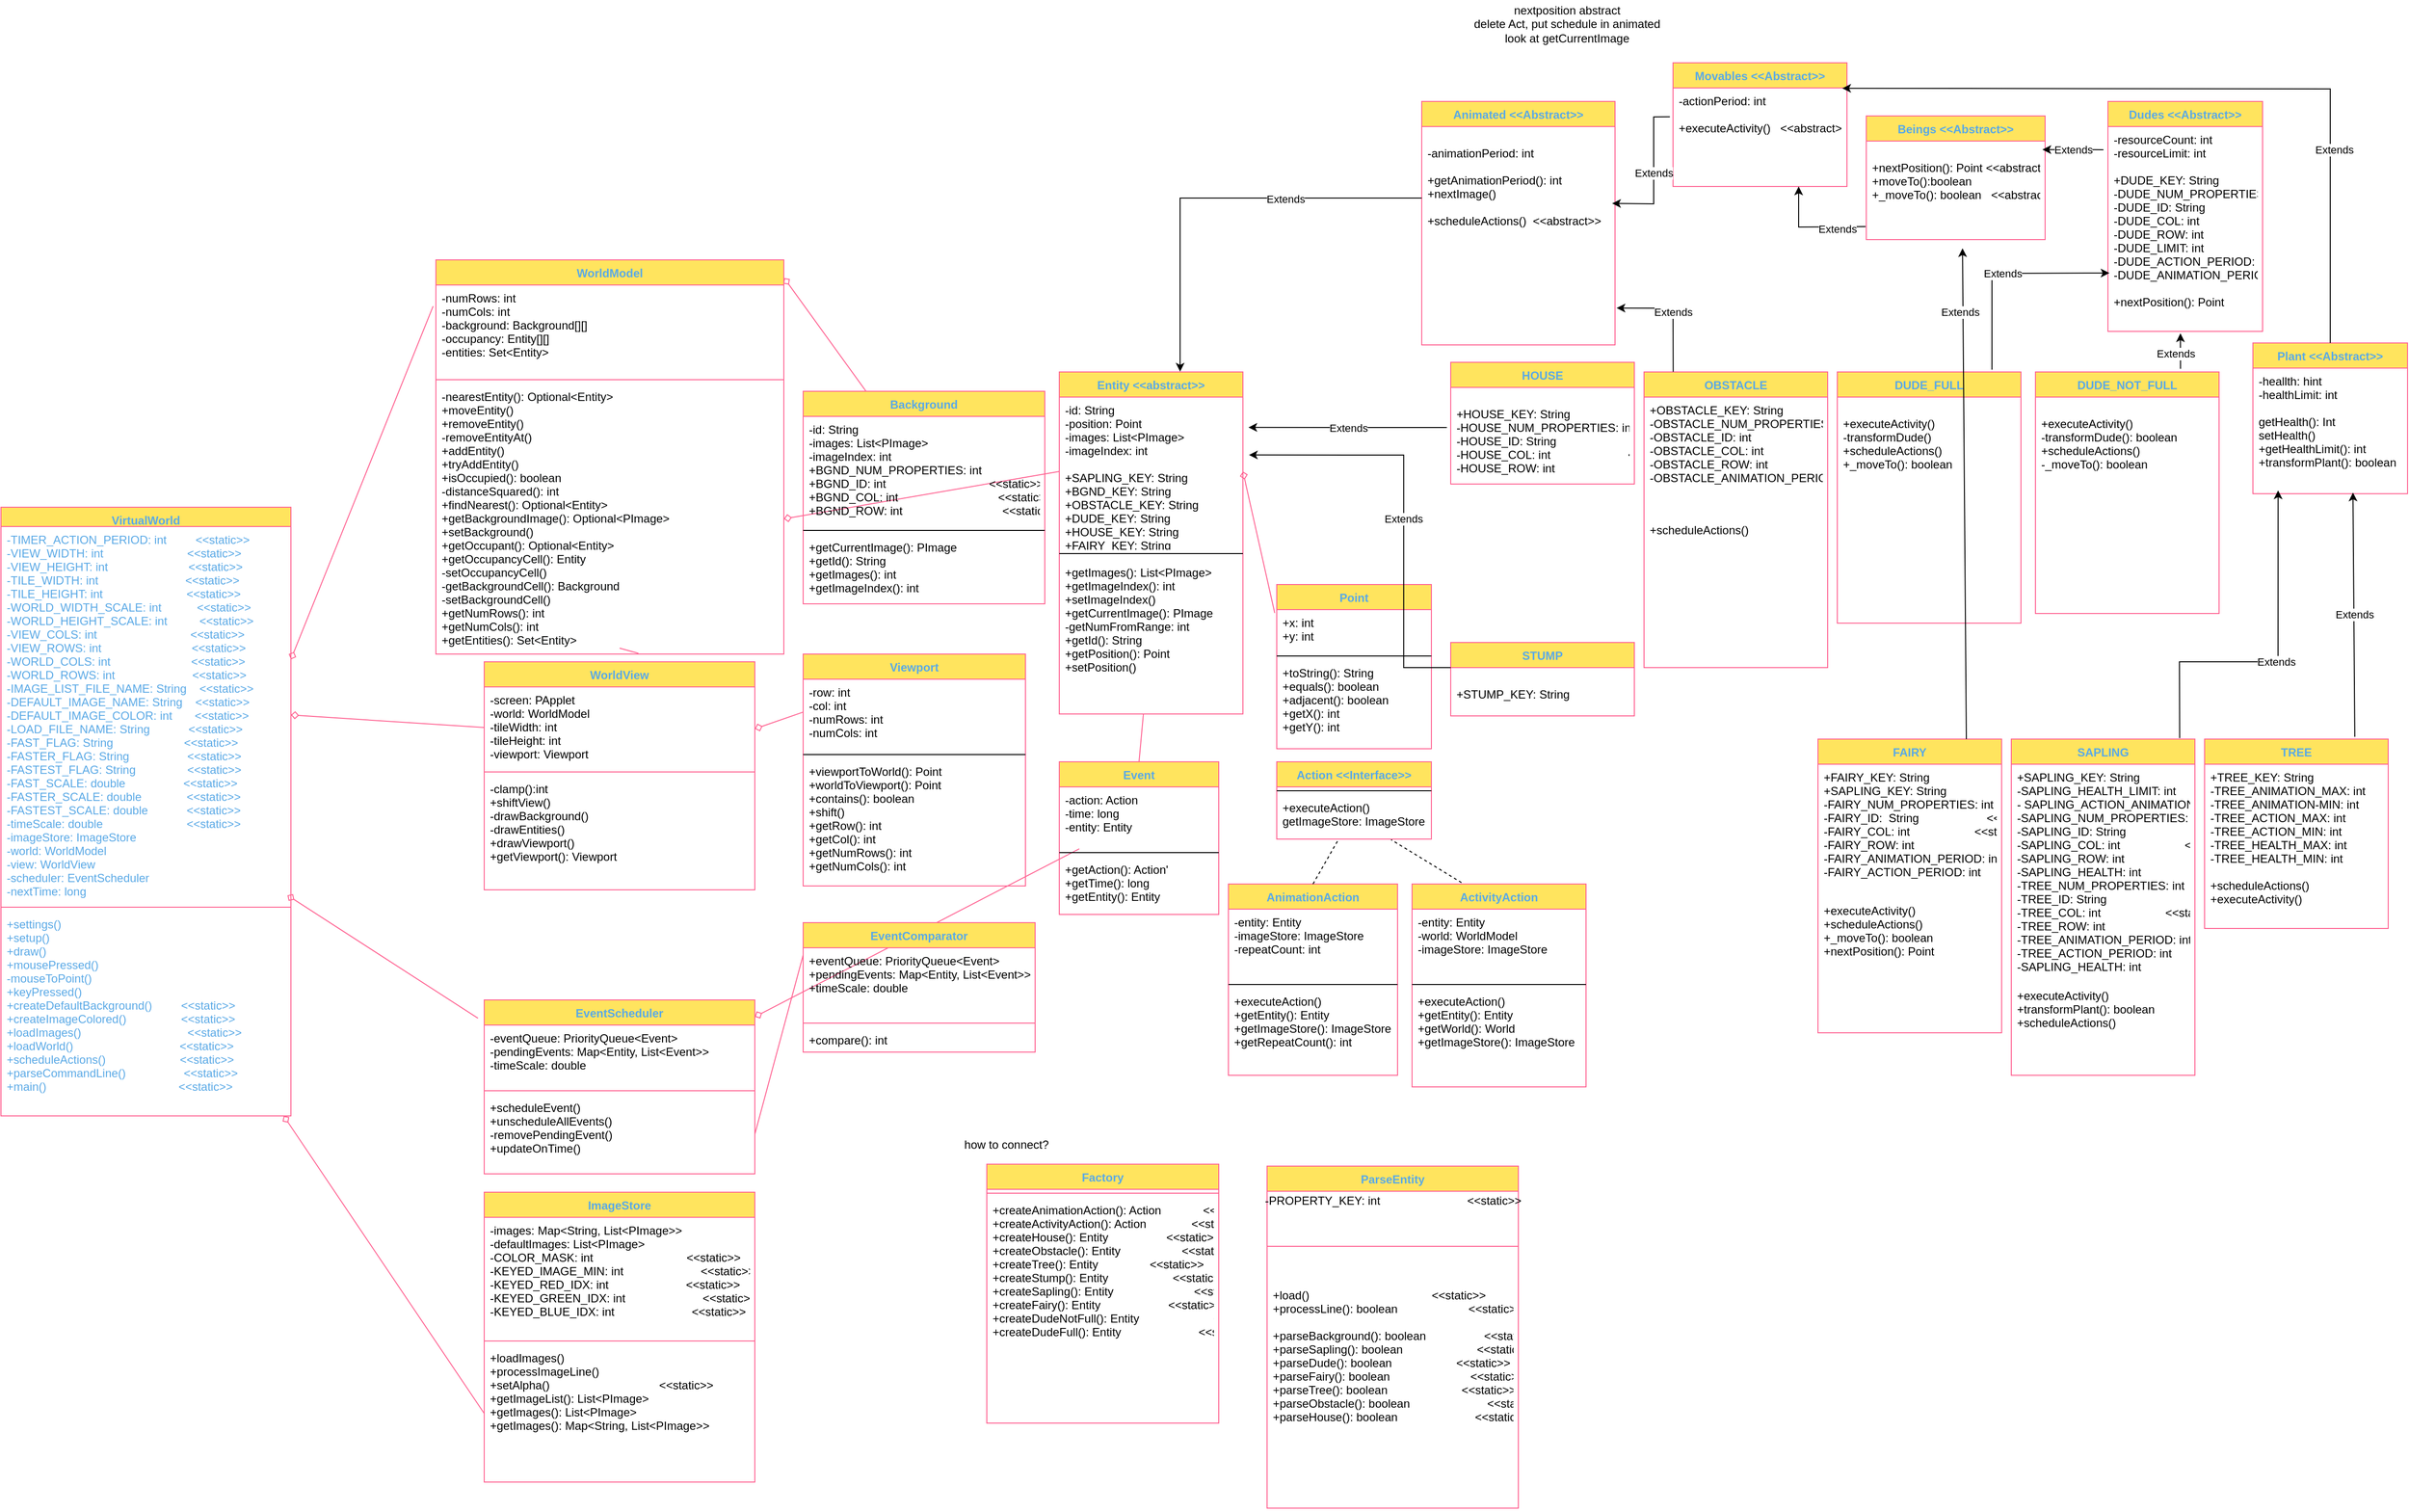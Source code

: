 <mxfile version="17.5.0" type="device"><diagram id="Yo6Zvny2ZRX3JAPKxXua" name="Page 2"><mxGraphModel dx="2380" dy="1998" grid="1" gridSize="10" guides="1" tooltips="1" connect="1" arrows="1" fold="1" page="1" pageScale="1" pageWidth="850" pageHeight="1100" math="0" shadow="0"><root><mxCell id="0"/><mxCell id="1" parent="0"/><mxCell id="8I9pphBKhg92I5GMk5e_-31" value="" style="graphMlID=e0;endArrow=none;strokeColor=#FF6392;strokeWidth=1.0;startArrow=diamond;startFill=0;endFill=1;exitX=1;exitY=0.25;exitDx=0;exitDy=0;fontColor=#5AA9E6;entryX=-0.008;entryY=-0.286;entryDx=0;entryDy=0;entryPerimeter=0;" parent="1" source="8I9pphBKhg92I5GMk5e_-50" target="8I9pphBKhg92I5GMk5e_-57" edge="1"><mxGeometry relative="1" as="geometry"/></mxCell><mxCell id="8I9pphBKhg92I5GMk5e_-32" value="" style="graphMlID=e1;endArrow=none;strokeColor=#FF6392;strokeWidth=1.0;startArrow=diamond;startFill=0;endFill=1;exitX=1;exitY=0.5;exitDx=0;exitDy=0;fontColor=#5AA9E6;entryX=0;entryY=0.5;entryDx=0;entryDy=0;" parent="1" source="8I9pphBKhg92I5GMk5e_-51" target="8I9pphBKhg92I5GMk5e_-61" edge="1"><mxGeometry relative="1" as="geometry"/></mxCell><mxCell id="8I9pphBKhg92I5GMk5e_-33" value="" style="graphMlID=e2;endArrow=none;strokeColor=#FF6392;strokeWidth=1.0;startArrow=diamond;startFill=0;endFill=1;fontColor=#5AA9E6;entryX=0;entryY=0.25;entryDx=0;entryDy=0;" parent="1" source="8I9pphBKhg92I5GMk5e_-60" target="8I9pphBKhg92I5GMk5e_-89" edge="1"><mxGeometry relative="1" as="geometry"><mxPoint x="648" y="240" as="sourcePoint"/></mxGeometry></mxCell><mxCell id="8I9pphBKhg92I5GMk5e_-34" value="" style="graphMlID=e3;endArrow=none;strokeColor=#FF6392;strokeWidth=1.0;startArrow=diamond;startFill=0;endFill=1;exitX=0.988;exitY=-0.077;exitDx=0;exitDy=0;exitPerimeter=0;fontColor=#5AA9E6;entryX=-0.023;entryY=0.105;entryDx=0;entryDy=0;entryPerimeter=0;" parent="1" source="8I9pphBKhg92I5GMk5e_-53" target="8I9pphBKhg92I5GMk5e_-64" edge="1"><mxGeometry relative="1" as="geometry"><mxPoint x="840" y="580" as="targetPoint"/></mxGeometry></mxCell><mxCell id="8I9pphBKhg92I5GMk5e_-35" value="" style="graphMlID=e4;endArrow=none;strokeColor=#FF6392;strokeWidth=1.0;startArrow=diamond;startFill=0;endFill=1;exitX=0.975;exitY=1;exitDx=0;exitDy=0;exitPerimeter=0;fontColor=#5AA9E6;entryX=0;entryY=0.5;entryDx=0;entryDy=0;" parent="1" source="8I9pphBKhg92I5GMk5e_-53" target="8I9pphBKhg92I5GMk5e_-71" edge="1"><mxGeometry relative="1" as="geometry"/></mxCell><mxCell id="8I9pphBKhg92I5GMk5e_-36" value="" style="graphMlID=e5;endArrow=none;strokeColor=#FF6392;strokeWidth=1.0;startArrow=diamond;startFill=0;endFill=1;fontColor=#5AA9E6;exitX=1.001;exitY=-0.077;exitDx=0;exitDy=0;exitPerimeter=0;" parent="1" source="8I9pphBKhg92I5GMk5e_-55" target="8I9pphBKhg92I5GMk5e_-82" edge="1"><mxGeometry relative="1" as="geometry"/></mxCell><mxCell id="8I9pphBKhg92I5GMk5e_-37" value="" style="graphMlID=e6;endArrow=none;strokeColor=#FF6392;strokeWidth=1.0;startArrow=diamond;startFill=0;endFill=1;fontColor=#5AA9E6;" parent="1" source="8I9pphBKhg92I5GMk5e_-64" target="8I9pphBKhg92I5GMk5e_-97" edge="1"><mxGeometry relative="1" as="geometry"/></mxCell><mxCell id="8I9pphBKhg92I5GMk5e_-38" value="" style="graphMlID=e7;endArrow=none;strokeColor=#FF6392;strokeWidth=1.0;startArrow=none;startFill=1;endFill=1;fontColor=#5AA9E6;entryX=0;entryY=0.25;entryDx=0;entryDy=0;exitX=1;exitY=0.5;exitDx=0;exitDy=0;" parent="1" source="8I9pphBKhg92I5GMk5e_-67" target="8I9pphBKhg92I5GMk5e_-72" edge="1"><mxGeometry relative="1" as="geometry"/></mxCell><mxCell id="8I9pphBKhg92I5GMk5e_-39" value="" style="graphMlID=e8;endArrow=none;strokeColor=#FF6392;strokeWidth=1.0;startArrow=diamond;startFill=0;endFill=1;fontColor=#5AA9E6;exitX=1;exitY=0.5;exitDx=0;exitDy=0;entryX=0;entryY=0.5;entryDx=0;entryDy=0;" parent="1" source="8I9pphBKhg92I5GMk5e_-57" target="8I9pphBKhg92I5GMk5e_-86" edge="1"><mxGeometry relative="1" as="geometry"><mxPoint x="710" y="80" as="sourcePoint"/></mxGeometry></mxCell><mxCell id="8I9pphBKhg92I5GMk5e_-40" value="" style="graphMlID=e9;endArrow=none;strokeColor=#FF6392;strokeWidth=1.0;startArrow=diamond;startFill=0;endFill=1;fontColor=#5AA9E6;exitX=1;exitY=0.5;exitDx=0;exitDy=0;entryX=-0.013;entryY=0.08;entryDx=0;entryDy=0;entryPerimeter=0;" parent="1" source="8I9pphBKhg92I5GMk5e_-86" target="8I9pphBKhg92I5GMk5e_-105" edge="1"><mxGeometry relative="1" as="geometry"/></mxCell><mxCell id="8I9pphBKhg92I5GMk5e_-44" value="" style="graphMlID=e13;endArrow=none;strokeColor=#FF6392;strokeWidth=1.0;startArrow=none;startFill=1;endFill=1;fontColor=#5AA9E6;entryX=0.528;entryY=0.978;entryDx=0;entryDy=0;entryPerimeter=0;exitX=0.57;exitY=-0.037;exitDx=0;exitDy=0;exitPerimeter=0;" parent="1" source="8I9pphBKhg92I5GMk5e_-60" target="8I9pphBKhg92I5GMk5e_-57" edge="1"><mxGeometry relative="1" as="geometry"/></mxCell><mxCell id="8I9pphBKhg92I5GMk5e_-45" value="" style="graphMlID=e14;endArrow=none;strokeColor=#FF6392;strokeWidth=1.0;startArrow=none;startFill=1;endFill=1;fontColor=#5AA9E6;exitX=0.5;exitY=0;exitDx=0;exitDy=0;" parent="1" source="8I9pphBKhg92I5GMk5e_-96" target="8I9pphBKhg92I5GMk5e_-88" edge="1"><mxGeometry relative="1" as="geometry"><mxPoint x="1177.699" y="279.661" as="targetPoint"/></mxGeometry></mxCell><mxCell id="8I9pphBKhg92I5GMk5e_-50" value="VirtualWorld" style="swimlane;fontStyle=1;align=center;verticalAlign=top;childLayout=stackLayout;horizontal=1;startSize=20;horizontalStack=0;resizeParent=1;resizeParentMax=0;resizeLast=0;collapsible=1;marginBottom=0;hachureGap=4;pointerEvents=0;fillColor=#FFE45E;strokeColor=#FF6392;fontColor=#5AA9E6;" parent="1" vertex="1"><mxGeometry x="20" y="150" width="300" height="630" as="geometry"/></mxCell><mxCell id="8I9pphBKhg92I5GMk5e_-51" value="-TIMER_ACTION_PERIOD: int         &lt;&lt;static&gt;&gt;&#10;-VIEW_WIDTH: int                          &lt;&lt;static&gt;&gt;&#10;-VIEW_HEIGHT: int                         &lt;&lt;static&gt;&gt;&#10;-TILE_WIDTH: int                           &lt;&lt;static&gt;&gt;&#10;-TILE_HEIGHT: int                          &lt;&lt;static&gt;&gt;&#10;-WORLD_WIDTH_SCALE: int           &lt;&lt;static&gt;&gt;&#10;-WORLD_HEIGHT_SCALE: int          &lt;&lt;static&gt;&gt;&#10;-VIEW_COLS: int                             &lt;&lt;static&gt;&gt;&#10;-VIEW_ROWS: int                            &lt;&lt;static&gt;&gt;&#10;-WORLD_COLS: int                         &lt;&lt;static&gt;&gt;&#10;-WORLD_ROWS: int                        &lt;&lt;static&gt;&gt;&#10;-IMAGE_LIST_FILE_NAME: String    &lt;&lt;static&gt;&gt;&#10;-DEFAULT_IMAGE_NAME: String    &lt;&lt;static&gt;&gt;&#10;-DEFAULT_IMAGE_COLOR: int       &lt;&lt;static&gt;&gt;&#10;-LOAD_FILE_NAME: String            &lt;&lt;static&gt;&gt;&#10;-FAST_FLAG: String                      &lt;&lt;static&gt;&gt;&#10;-FASTER_FLAG: String                  &lt;&lt;static&gt;&gt;&#10;-FASTEST_FLAG: String                &lt;&lt;static&gt;&gt;&#10;-FAST_SCALE: double                  &lt;&lt;static&gt;&gt;&#10;-FASTER_SCALE: double              &lt;&lt;static&gt;&gt;&#10;-FASTEST_SCALE: double            &lt;&lt;static&gt;&gt;&#10;-timeScale: double                          &lt;&lt;static&gt;&gt;&#10;-imageStore: ImageStore&#10;-world: WorldModel&#10;-view: WorldView&#10;-scheduler: EventScheduler&#10;-nextTime: long&#10;" style="text;strokeColor=none;fillColor=none;align=left;verticalAlign=top;spacingLeft=4;spacingRight=4;overflow=hidden;rotatable=0;points=[[0,0.5],[1,0.5]];portConstraint=eastwest;fontColor=#5AA9E6;" parent="8I9pphBKhg92I5GMk5e_-50" vertex="1"><mxGeometry y="20" width="300" height="390" as="geometry"/></mxCell><mxCell id="8I9pphBKhg92I5GMk5e_-52" value="" style="line;strokeWidth=1;fillColor=none;align=left;verticalAlign=middle;spacingTop=-1;spacingLeft=3;spacingRight=3;rotatable=0;labelPosition=right;points=[];portConstraint=eastwest;strokeColor=#FF6392;fontColor=#5AA9E6;" parent="8I9pphBKhg92I5GMk5e_-50" vertex="1"><mxGeometry y="410" width="300" height="8" as="geometry"/></mxCell><mxCell id="8I9pphBKhg92I5GMk5e_-53" value="+settings()&#10;+setup()&#10;+draw()&#10;+mousePressed()&#10;-mouseToPoint()&#10;+keyPressed()&#10;+createDefaultBackground()         &lt;&lt;static&gt;&gt;&#10;+createImageColored()                 &lt;&lt;static&gt;&gt;&#10;+loadImages()                                 &lt;&lt;static&gt;&gt;&#10;+loadWorld()                                 &lt;&lt;static&gt;&gt;&#10;+scheduleActions()                       &lt;&lt;static&gt;&gt;&#10;+parseCommandLine()                  &lt;&lt;static&gt;&gt;&#10;+main()                                         &lt;&lt;static&gt;&gt;" style="text;strokeColor=none;fillColor=none;align=left;verticalAlign=top;spacingLeft=4;spacingRight=4;overflow=hidden;rotatable=0;points=[[0,0.5],[1,0.5]];portConstraint=eastwest;fontColor=#5AA9E6;" parent="8I9pphBKhg92I5GMk5e_-50" vertex="1"><mxGeometry y="418" width="300" height="212" as="geometry"/></mxCell><mxCell id="8I9pphBKhg92I5GMk5e_-54" value="WorldModel" style="swimlane;fontStyle=1;align=center;verticalAlign=top;childLayout=stackLayout;horizontal=1;startSize=26;horizontalStack=0;resizeParent=1;resizeParentMax=0;resizeLast=0;collapsible=1;marginBottom=0;hachureGap=4;pointerEvents=0;sketch=0;fontColor=#5AA9E6;strokeColor=#FF6392;fillColor=#FFE45E;" parent="1" vertex="1"><mxGeometry x="470" y="-105.96" width="360" height="408" as="geometry"/></mxCell><mxCell id="8I9pphBKhg92I5GMk5e_-55" value="-numRows: int&#10;-numCols: int&#10;-background: Background[][]&#10;-occupancy: Entity[][]&#10;-entities: Set&lt;Entity&gt;" style="text;strokeColor=none;fillColor=none;align=left;verticalAlign=top;spacingLeft=4;spacingRight=4;overflow=hidden;rotatable=0;points=[[0,0.5],[1,0.5]];portConstraint=eastwest;fontColor=#000000;" parent="8I9pphBKhg92I5GMk5e_-54" vertex="1"><mxGeometry y="26" width="360" height="94" as="geometry"/></mxCell><mxCell id="8I9pphBKhg92I5GMk5e_-56" value="" style="line;strokeWidth=1;fillColor=none;align=left;verticalAlign=middle;spacingTop=-1;spacingLeft=3;spacingRight=3;rotatable=0;labelPosition=right;points=[];portConstraint=eastwest;strokeColor=#FF6392;fontColor=#5AA9E6;" parent="8I9pphBKhg92I5GMk5e_-54" vertex="1"><mxGeometry y="120" width="360" height="8" as="geometry"/></mxCell><mxCell id="8I9pphBKhg92I5GMk5e_-57" value="-nearestEntity(): Optional&lt;Entity&gt;  &#10;+moveEntity()                   &#10;+removeEntity()                            &#10;-removeEntityAt() &#10;+addEntity()&#10;+tryAddEntity()                &#10;+isOccupied(): boolean      &#10;-distanceSquared(): int      &#10;+findNearest(): Optional&lt;Entity&gt;   &#10;+getBackgroundImage(): Optional&lt;PImage&gt; &#10;+setBackground()      &#10;+getOccupant(): Optional&lt;Entity&gt; &#10;+getOccupancyCell(): Entity  &#10;-setOccupancyCell()    &#10;-getBackgroundCell(): Background    &#10;-setBackgroundCell()&#10;+getNumRows(): int&#10;+getNumCols(): int&#10;+getEntities(): Set&lt;Entity&gt;                                    " style="text;strokeColor=none;fillColor=none;align=left;verticalAlign=top;spacingLeft=4;spacingRight=4;overflow=hidden;rotatable=0;points=[[0,0.5],[1,0.5]];portConstraint=eastwest;fontColor=#020405;" parent="8I9pphBKhg92I5GMk5e_-54" vertex="1"><mxGeometry y="128" width="360" height="280" as="geometry"/></mxCell><mxCell id="8I9pphBKhg92I5GMk5e_-60" value="WorldView" style="swimlane;fontStyle=1;align=center;verticalAlign=top;childLayout=stackLayout;horizontal=1;startSize=26;horizontalStack=0;resizeParent=1;resizeParentMax=0;resizeLast=0;collapsible=1;marginBottom=0;hachureGap=4;pointerEvents=0;sketch=0;fontColor=#5AA9E6;strokeColor=#FF6392;fillColor=#FFE45E;" parent="1" vertex="1"><mxGeometry x="520" y="310" width="280" height="236" as="geometry"/></mxCell><mxCell id="8I9pphBKhg92I5GMk5e_-61" value="-screen: PApplet&#10;-world: WorldModel&#10;-tileWidth: int&#10;-tileHeight: int&#10;-viewport: Viewport" style="text;strokeColor=none;fillColor=none;align=left;verticalAlign=top;spacingLeft=4;spacingRight=4;overflow=hidden;rotatable=0;points=[[0,0.5],[1,0.5]];portConstraint=eastwest;fontColor=#000000;" parent="8I9pphBKhg92I5GMk5e_-60" vertex="1"><mxGeometry y="26" width="280" height="84" as="geometry"/></mxCell><mxCell id="8I9pphBKhg92I5GMk5e_-62" value="" style="line;strokeWidth=1;fillColor=none;align=left;verticalAlign=middle;spacingTop=-1;spacingLeft=3;spacingRight=3;rotatable=0;labelPosition=right;points=[];portConstraint=eastwest;strokeColor=#FF6392;fontColor=#5AA9E6;" parent="8I9pphBKhg92I5GMk5e_-60" vertex="1"><mxGeometry y="110" width="280" height="8" as="geometry"/></mxCell><mxCell id="8I9pphBKhg92I5GMk5e_-63" value="-clamp():int&#10;+shiftView()&#10;-drawBackground()    &#10;-drawEntities()              &#10;+drawViewport()&#10;+getViewport(): Viewport                                          " style="text;strokeColor=none;fillColor=none;align=left;verticalAlign=top;spacingLeft=4;spacingRight=4;overflow=hidden;rotatable=0;points=[[0,0.5],[1,0.5]];portConstraint=eastwest;fontColor=#000000;" parent="8I9pphBKhg92I5GMk5e_-60" vertex="1"><mxGeometry y="118" width="280" height="118" as="geometry"/></mxCell><mxCell id="8I9pphBKhg92I5GMk5e_-64" value="EventScheduler" style="swimlane;fontStyle=1;align=center;verticalAlign=top;childLayout=stackLayout;horizontal=1;startSize=26;horizontalStack=0;resizeParent=1;resizeParentMax=0;resizeLast=0;collapsible=1;marginBottom=0;hachureGap=4;pointerEvents=0;sketch=0;fontColor=#5AA9E6;strokeColor=#FF6392;fillColor=#FFE45E;" parent="1" vertex="1"><mxGeometry x="520" y="660" width="280" height="180" as="geometry"/></mxCell><mxCell id="8I9pphBKhg92I5GMk5e_-65" value="-eventQueue: PriorityQueue&lt;Event&gt;&#10;-pendingEvents: Map&lt;Entity, List&lt;Event&gt;&gt;&#10;-timeScale: double" style="text;strokeColor=none;fillColor=none;align=left;verticalAlign=top;spacingLeft=4;spacingRight=4;overflow=hidden;rotatable=0;points=[[0,0.5],[1,0.5]];portConstraint=eastwest;fontColor=#000000;" parent="8I9pphBKhg92I5GMk5e_-64" vertex="1"><mxGeometry y="26" width="280" height="64" as="geometry"/></mxCell><mxCell id="8I9pphBKhg92I5GMk5e_-66" value="" style="line;strokeWidth=1;fillColor=none;align=left;verticalAlign=middle;spacingTop=-1;spacingLeft=3;spacingRight=3;rotatable=0;labelPosition=right;points=[];portConstraint=eastwest;strokeColor=#FF6392;fontColor=#5AA9E6;" parent="8I9pphBKhg92I5GMk5e_-64" vertex="1"><mxGeometry y="90" width="280" height="8" as="geometry"/></mxCell><mxCell id="8I9pphBKhg92I5GMk5e_-67" value="+scheduleEvent()        &#10;+unscheduleAllEvents()   &#10;-removePendingEvent()  &#10;+updateOnTime()      " style="text;strokeColor=none;fillColor=none;align=left;verticalAlign=top;spacingLeft=4;spacingRight=4;overflow=hidden;rotatable=0;points=[[0,0.5],[1,0.5]];portConstraint=eastwest;fontColor=#000000;" parent="8I9pphBKhg92I5GMk5e_-64" vertex="1"><mxGeometry y="98" width="280" height="82" as="geometry"/></mxCell><mxCell id="8I9pphBKhg92I5GMk5e_-68" value="ImageStore" style="swimlane;fontStyle=1;align=center;verticalAlign=top;childLayout=stackLayout;horizontal=1;startSize=26;horizontalStack=0;resizeParent=1;resizeParentMax=0;resizeLast=0;collapsible=1;marginBottom=0;hachureGap=4;pointerEvents=0;sketch=0;fontColor=#5AA9E6;strokeColor=#FF6392;fillColor=#FFE45E;" parent="1" vertex="1"><mxGeometry x="520" y="859" width="280" height="300" as="geometry"/></mxCell><mxCell id="8I9pphBKhg92I5GMk5e_-69" value="-images: Map&lt;String, List&lt;PImage&gt;&gt;&#10;-defaultImages: List&lt;PImage&gt;&#10;-COLOR_MASK: int                             &lt;&lt;static&gt;&gt;&#10;-KEYED_IMAGE_MIN: int                        &lt;&lt;static&gt;&gt;&#10;-KEYED_RED_IDX: int                        &lt;&lt;static&gt;&gt;&#10;-KEYED_GREEN_IDX: int                        &lt;&lt;static&gt;&gt;&#10;-KEYED_BLUE_IDX: int                        &lt;&lt;static&gt;&gt;" style="text;strokeColor=none;fillColor=none;align=left;verticalAlign=top;spacingLeft=4;spacingRight=4;overflow=hidden;rotatable=0;points=[[0,0.5],[1,0.5]];portConstraint=eastwest;fontColor=#000000;" parent="8I9pphBKhg92I5GMk5e_-68" vertex="1"><mxGeometry y="26" width="280" height="124" as="geometry"/></mxCell><mxCell id="8I9pphBKhg92I5GMk5e_-70" value="" style="line;strokeWidth=1;fillColor=none;align=left;verticalAlign=middle;spacingTop=-1;spacingLeft=3;spacingRight=3;rotatable=0;labelPosition=right;points=[];portConstraint=eastwest;strokeColor=#FF6392;fontColor=#5AA9E6;" parent="8I9pphBKhg92I5GMk5e_-68" vertex="1"><mxGeometry y="150" width="280" height="8" as="geometry"/></mxCell><mxCell id="8I9pphBKhg92I5GMk5e_-71" value="+loadImages()           &#10;+processImageLine()         &#10;+setAlpha()                                  &lt;&lt;static&gt;&gt;&#10;+getImageList(): List&lt;PImage&gt;    &#10;+getImages(): List&lt;PImage&gt; &#10;+getImages(): Map&lt;String, List&lt;PImage&gt;&gt;" style="text;strokeColor=none;fillColor=none;align=left;verticalAlign=top;spacingLeft=4;spacingRight=4;overflow=hidden;rotatable=0;points=[[0,0.5],[1,0.5]];portConstraint=eastwest;fontColor=#000000;" parent="8I9pphBKhg92I5GMk5e_-68" vertex="1"><mxGeometry y="158" width="280" height="142" as="geometry"/></mxCell><mxCell id="8I9pphBKhg92I5GMk5e_-72" value="EventComparator" style="swimlane;fontStyle=1;align=center;verticalAlign=top;childLayout=stackLayout;horizontal=1;startSize=26;horizontalStack=0;resizeParent=1;resizeParentMax=0;resizeLast=0;collapsible=1;marginBottom=0;hachureGap=4;pointerEvents=0;sketch=0;fontColor=#5AA9E6;strokeColor=#FF6392;fillColor=#FFE45E;" parent="1" vertex="1"><mxGeometry x="850" y="580" width="240" height="134" as="geometry"/></mxCell><mxCell id="8I9pphBKhg92I5GMk5e_-73" value="+eventQueue: PriorityQueue&lt;Event&gt;&#10;+pendingEvents: Map&lt;Entity, List&lt;Event&gt;&gt;&#10;+timeScale: double" style="text;strokeColor=none;fillColor=none;align=left;verticalAlign=top;spacingLeft=4;spacingRight=4;overflow=hidden;rotatable=0;points=[[0,0.5],[1,0.5]];portConstraint=eastwest;fontColor=#000000;" parent="8I9pphBKhg92I5GMk5e_-72" vertex="1"><mxGeometry y="26" width="240" height="74" as="geometry"/></mxCell><mxCell id="8I9pphBKhg92I5GMk5e_-74" value="" style="line;strokeWidth=1;fillColor=none;align=left;verticalAlign=middle;spacingTop=-1;spacingLeft=3;spacingRight=3;rotatable=0;labelPosition=right;points=[];portConstraint=eastwest;strokeColor=#FF6392;fontColor=#5AA9E6;" parent="8I9pphBKhg92I5GMk5e_-72" vertex="1"><mxGeometry y="100" width="240" height="8" as="geometry"/></mxCell><mxCell id="8I9pphBKhg92I5GMk5e_-75" value="+compare(): int" style="text;strokeColor=none;fillColor=none;align=left;verticalAlign=top;spacingLeft=4;spacingRight=4;overflow=hidden;rotatable=0;points=[[0,0.5],[1,0.5]];portConstraint=eastwest;fontColor=#000000;" parent="8I9pphBKhg92I5GMk5e_-72" vertex="1"><mxGeometry y="108" width="240" height="26" as="geometry"/></mxCell><mxCell id="8I9pphBKhg92I5GMk5e_-81" value="Background" style="swimlane;fontStyle=1;align=center;verticalAlign=top;childLayout=stackLayout;horizontal=1;startSize=26;horizontalStack=0;resizeParent=1;resizeParentMax=0;resizeLast=0;collapsible=1;marginBottom=0;hachureGap=4;pointerEvents=0;sketch=0;fontColor=#5AA9E6;strokeColor=#FF6392;fillColor=#FFE45E;" parent="1" vertex="1"><mxGeometry x="850" y="30" width="250" height="220" as="geometry"/></mxCell><mxCell id="8I9pphBKhg92I5GMk5e_-82" value="-id: String&#10;-images: List&lt;PImage&gt;&#10;-imageIndex: int&#10;+BGND_NUM_PROPERTIES: int                    &lt;&lt;static&gt;&gt;&#10;+BGND_ID: int                                &lt;&lt;static&gt;&gt;&#10;+BGND_COL: int                               &lt;&lt;static&gt;&gt;&#10;+BGND_ROW: int                               &lt;&lt;static&gt;&gt;&#10;" style="text;strokeColor=none;fillColor=none;align=left;verticalAlign=top;spacingLeft=4;spacingRight=4;overflow=hidden;rotatable=0;points=[[0,0.5],[1,0.5]];portConstraint=eastwest;" parent="8I9pphBKhg92I5GMk5e_-81" vertex="1"><mxGeometry y="26" width="250" height="114" as="geometry"/></mxCell><mxCell id="8I9pphBKhg92I5GMk5e_-83" value="" style="line;strokeWidth=1;fillColor=none;align=left;verticalAlign=middle;spacingTop=-1;spacingLeft=3;spacingRight=3;rotatable=0;labelPosition=right;points=[];portConstraint=eastwest;" parent="8I9pphBKhg92I5GMk5e_-81" vertex="1"><mxGeometry y="140" width="250" height="8" as="geometry"/></mxCell><mxCell id="8I9pphBKhg92I5GMk5e_-84" value="+getCurrentImage(): PImage&#10;+getId(): String&#10;+getImages(): int&#10;+getImageIndex(): int" style="text;strokeColor=none;fillColor=none;align=left;verticalAlign=top;spacingLeft=4;spacingRight=4;overflow=hidden;rotatable=0;points=[[0,0.5],[1,0.5]];portConstraint=eastwest;" parent="8I9pphBKhg92I5GMk5e_-81" vertex="1"><mxGeometry y="148" width="250" height="72" as="geometry"/></mxCell><mxCell id="8I9pphBKhg92I5GMk5e_-85" value="Entity &lt;&lt;abstract&gt;&gt;" style="swimlane;fontStyle=1;align=center;verticalAlign=top;childLayout=stackLayout;horizontal=1;startSize=26;horizontalStack=0;resizeParent=1;resizeParentMax=0;resizeLast=0;collapsible=1;marginBottom=0;hachureGap=4;pointerEvents=0;sketch=0;fontColor=#5AA9E6;strokeColor=#FF6392;fillColor=#FFE45E;" parent="1" vertex="1"><mxGeometry x="1115" y="10" width="190" height="354" as="geometry"/></mxCell><mxCell id="8I9pphBKhg92I5GMk5e_-86" value="-id: String&#10;-position: Point&#10;-images: List&lt;PImage&gt;&#10;-imageIndex: int&#10;&#10;+SAPLING_KEY: String                            &lt;&lt;static&gt;&gt;&#10;+BGND_KEY: String                            &lt;&lt;static&gt;&gt;&#10;+OBSTACLE_KEY: String                        &lt;&lt;static&gt;&gt;&#10;+DUDE_KEY: String                               &lt;&lt;static&gt;&gt;&#10;+HOUSE_KEY: String                           &lt;&lt;static&gt;&gt;&#10;+FAIRY_KEY: String                            &lt;&lt;static&gt;&gt;&#10;+TREE_KEY: String                            &lt;&lt;static&gt;&gt;&#10;+STUMP_KEY: String                         &lt;&lt;static&gt;&gt;&#10;-TREE_ANIMATION_MAX: int             &lt;&lt;static&gt;&gt;&#10;-TREE_ANIMATION-MIN: int               &lt;&lt;static&gt;&gt;&#10;-TREE_ACTION_MAX: int                   &lt;&lt;static&gt;&gt;&#10;-TREE_ACTION_MIN: int                   &lt;&lt;static&gt;&#10;-TREE_HEALTH_MAX: int                  &lt;&lt;static&gt;&#10;-TREE_HEALTH_MIN: int                     &lt;&lt;static&gt;&gt;&#10;&#10;&#10;&#10;&#10;&#10;" style="text;strokeColor=none;fillColor=none;align=left;verticalAlign=top;spacingLeft=4;spacingRight=4;overflow=hidden;rotatable=0;points=[[0,0.5],[1,0.5]];portConstraint=eastwest;" parent="8I9pphBKhg92I5GMk5e_-85" vertex="1"><mxGeometry y="26" width="190" height="154" as="geometry"/></mxCell><mxCell id="8I9pphBKhg92I5GMk5e_-88" value="&#10;+getImages(): List&lt;PImage&gt;&#10;+getImageIndex(): int&#10;+setImageIndex()&#10;+getCurrentImage(): PImage&#10;-getNumFromRange: int&#10;+getId(): String&#10;+getPosition(): Point&#10;+setPosition()&#10;" style="text;strokeColor=none;fillColor=none;align=left;verticalAlign=top;spacingLeft=4;spacingRight=4;overflow=hidden;rotatable=0;points=[[0,0.5],[1,0.5]];portConstraint=eastwest;" parent="8I9pphBKhg92I5GMk5e_-85" vertex="1"><mxGeometry y="180" width="190" height="174" as="geometry"/></mxCell><mxCell id="8I9pphBKhg92I5GMk5e_-89" value="Viewport" style="swimlane;fontStyle=1;align=center;verticalAlign=top;childLayout=stackLayout;horizontal=1;startSize=26;horizontalStack=0;resizeParent=1;resizeParentMax=0;resizeLast=0;collapsible=1;marginBottom=0;hachureGap=4;pointerEvents=0;sketch=0;fontColor=#5AA9E6;strokeColor=#FF6392;fillColor=#FFE45E;" parent="1" vertex="1"><mxGeometry x="850" y="302.04" width="230" height="240" as="geometry"/></mxCell><mxCell id="8I9pphBKhg92I5GMk5e_-90" value="-row: int&#10;-col: int&#10;-numRows: int&#10;-numCols: int" style="text;strokeColor=none;fillColor=none;align=left;verticalAlign=top;spacingLeft=4;spacingRight=4;overflow=hidden;rotatable=0;points=[[0,0.5],[1,0.5]];portConstraint=eastwest;" parent="8I9pphBKhg92I5GMk5e_-89" vertex="1"><mxGeometry y="26" width="230" height="74" as="geometry"/></mxCell><mxCell id="8I9pphBKhg92I5GMk5e_-91" value="" style="line;strokeWidth=1;fillColor=none;align=left;verticalAlign=middle;spacingTop=-1;spacingLeft=3;spacingRight=3;rotatable=0;labelPosition=right;points=[];portConstraint=eastwest;" parent="8I9pphBKhg92I5GMk5e_-89" vertex="1"><mxGeometry y="100" width="230" height="8" as="geometry"/></mxCell><mxCell id="8I9pphBKhg92I5GMk5e_-92" value="+viewportToWorld(): Point&#10;+worldToViewport(): Point &#10;+contains(): boolean   &#10;+shift()                   &#10;+getRow(): int&#10;+getCol(): int&#10;+getNumRows(): int&#10;+getNumCols(): int                 " style="text;strokeColor=none;fillColor=none;align=left;verticalAlign=top;spacingLeft=4;spacingRight=4;overflow=hidden;rotatable=0;points=[[0,0.5],[1,0.5]];portConstraint=eastwest;" parent="8I9pphBKhg92I5GMk5e_-89" vertex="1"><mxGeometry y="108" width="230" height="132" as="geometry"/></mxCell><mxCell id="8I9pphBKhg92I5GMk5e_-96" value="Event" style="swimlane;fontStyle=1;align=center;verticalAlign=top;childLayout=stackLayout;horizontal=1;startSize=26;horizontalStack=0;resizeParent=1;resizeParentMax=0;resizeLast=0;collapsible=1;marginBottom=0;hachureGap=4;pointerEvents=0;sketch=0;fontColor=#5AA9E6;strokeColor=#FF6392;fillColor=#FFE45E;" parent="1" vertex="1"><mxGeometry x="1115" y="413.54" width="165" height="158" as="geometry"/></mxCell><mxCell id="8I9pphBKhg92I5GMk5e_-97" value="-action: Action&#10;-time: long&#10;-entity: Entity" style="text;strokeColor=none;fillColor=none;align=left;verticalAlign=top;spacingLeft=4;spacingRight=4;overflow=hidden;rotatable=0;points=[[0,0.5],[1,0.5]];portConstraint=eastwest;" parent="8I9pphBKhg92I5GMk5e_-96" vertex="1"><mxGeometry y="26" width="165" height="64" as="geometry"/></mxCell><mxCell id="8I9pphBKhg92I5GMk5e_-98" value="" style="line;strokeWidth=1;fillColor=none;align=left;verticalAlign=middle;spacingTop=-1;spacingLeft=3;spacingRight=3;rotatable=0;labelPosition=right;points=[];portConstraint=eastwest;" parent="8I9pphBKhg92I5GMk5e_-96" vertex="1"><mxGeometry y="90" width="165" height="8" as="geometry"/></mxCell><mxCell id="8I9pphBKhg92I5GMk5e_-99" value="+getAction(): Action'&#10;+getTime(): long&#10;+getEntity(): Entity" style="text;strokeColor=none;fillColor=none;align=left;verticalAlign=top;spacingLeft=4;spacingRight=4;overflow=hidden;rotatable=0;points=[[0,0.5],[1,0.5]];portConstraint=eastwest;" parent="8I9pphBKhg92I5GMk5e_-96" vertex="1"><mxGeometry y="98" width="165" height="60" as="geometry"/></mxCell><mxCell id="8I9pphBKhg92I5GMk5e_-104" value="Point" style="swimlane;fontStyle=1;align=center;verticalAlign=top;childLayout=stackLayout;horizontal=1;startSize=26;horizontalStack=0;resizeParent=1;resizeParentMax=0;resizeLast=0;collapsible=1;marginBottom=0;hachureGap=4;pointerEvents=0;sketch=0;fontColor=#5AA9E6;strokeColor=#FF6392;fillColor=#FFE45E;" parent="1" vertex="1"><mxGeometry x="1340" y="230" width="160" height="170" as="geometry"/></mxCell><mxCell id="8I9pphBKhg92I5GMk5e_-105" value="+x: int&#10;+y: int" style="text;strokeColor=none;fillColor=none;align=left;verticalAlign=top;spacingLeft=4;spacingRight=4;overflow=hidden;rotatable=0;points=[[0,0.5],[1,0.5]];portConstraint=eastwest;" parent="8I9pphBKhg92I5GMk5e_-104" vertex="1"><mxGeometry y="26" width="160" height="44" as="geometry"/></mxCell><mxCell id="8I9pphBKhg92I5GMk5e_-106" value="" style="line;strokeWidth=1;fillColor=none;align=left;verticalAlign=middle;spacingTop=-1;spacingLeft=3;spacingRight=3;rotatable=0;labelPosition=right;points=[];portConstraint=eastwest;" parent="8I9pphBKhg92I5GMk5e_-104" vertex="1"><mxGeometry y="70" width="160" height="8" as="geometry"/></mxCell><mxCell id="8I9pphBKhg92I5GMk5e_-107" value="+toString(): String&#10;+equals(): boolean&#10;+adjacent(): boolean&#10;+getX(): int&#10;+getY(): int " style="text;strokeColor=none;fillColor=none;align=left;verticalAlign=top;spacingLeft=4;spacingRight=4;overflow=hidden;rotatable=0;points=[[0,0.5],[1,0.5]];portConstraint=eastwest;" parent="8I9pphBKhg92I5GMk5e_-104" vertex="1"><mxGeometry y="78" width="160" height="92" as="geometry"/></mxCell><mxCell id="8I9pphBKhg92I5GMk5e_-108" value="Action &lt;&lt;Interface&gt;&gt;" style="swimlane;fontStyle=1;align=center;verticalAlign=top;childLayout=stackLayout;horizontal=1;startSize=26;horizontalStack=0;resizeParent=1;resizeParentMax=0;resizeLast=0;collapsible=1;marginBottom=0;hachureGap=4;pointerEvents=0;sketch=0;fontColor=#5AA9E6;strokeColor=#FF6392;fillColor=#FFE45E;" parent="1" vertex="1"><mxGeometry x="1340" y="413.54" width="160" height="80" as="geometry"/></mxCell><mxCell id="8I9pphBKhg92I5GMk5e_-110" value="" style="line;strokeWidth=1;fillColor=none;align=left;verticalAlign=middle;spacingTop=-1;spacingLeft=3;spacingRight=3;rotatable=0;labelPosition=right;points=[];portConstraint=eastwest;" parent="8I9pphBKhg92I5GMk5e_-108" vertex="1"><mxGeometry y="26" width="160" height="8" as="geometry"/></mxCell><mxCell id="8I9pphBKhg92I5GMk5e_-111" value="+executeAction()  &#10;getImageStore: ImageStore   &#10;        " style="text;strokeColor=none;fillColor=none;align=left;verticalAlign=top;spacingLeft=4;spacingRight=4;overflow=hidden;rotatable=0;points=[[0,0.5],[1,0.5]];portConstraint=eastwest;" parent="8I9pphBKhg92I5GMk5e_-108" vertex="1"><mxGeometry y="34" width="160" height="46" as="geometry"/></mxCell><mxCell id="8I9pphBKhg92I5GMk5e_-87" value="" style="line;strokeWidth=1;fillColor=none;align=left;verticalAlign=middle;spacingTop=-1;spacingLeft=3;spacingRight=3;rotatable=0;labelPosition=right;points=[];portConstraint=eastwest;" parent="1" vertex="1"><mxGeometry x="1115" y="194" width="190" height="8" as="geometry"/></mxCell><mxCell id="MVbg9dC-p_n0nnabkib4-1" value="FAIRY" style="swimlane;fontStyle=1;align=center;verticalAlign=top;childLayout=stackLayout;horizontal=1;startSize=26;horizontalStack=0;resizeParent=1;resizeParentMax=0;resizeLast=0;collapsible=1;marginBottom=0;hachureGap=4;pointerEvents=0;sketch=0;fontColor=#5AA9E6;strokeColor=#FF6392;fillColor=#FFE45E;" parent="1" vertex="1"><mxGeometry x="1900" y="390" width="190" height="304" as="geometry"/></mxCell><mxCell id="MVbg9dC-p_n0nnabkib4-2" value="+FAIRY_KEY: String                            &lt;&lt;static&gt;&gt;&#10;+SAPLING_KEY: String                            &lt;&lt;static&gt;&gt;&#10;-FAIRY_NUM_PROPERTIES: int         &lt;&lt;static&gt;&gt;&#10;-FAIRY_ID:  String                     &lt;&lt;static&gt;&gt;&#10;-FAIRY_COL: int                    &lt;&lt;static&gt;&gt;&#10;-FAIRY_ROW: int                                &lt;&lt;static&gt;&gt;&#10;-FAIRY_ANIMATION_PERIOD: int      &lt;&lt;static&gt;&gt;&#10;-FAIRY_ACTION_PERIOD: int      &lt;&lt;static&gt;&gt;&#10;" style="text;strokeColor=none;fillColor=none;align=left;verticalAlign=top;spacingLeft=4;spacingRight=4;overflow=hidden;rotatable=0;points=[[0,0.5],[1,0.5]];portConstraint=eastwest;" parent="MVbg9dC-p_n0nnabkib4-1" vertex="1"><mxGeometry y="26" width="190" height="124" as="geometry"/></mxCell><mxCell id="MVbg9dC-p_n0nnabkib4-3" value="      &#10;+executeActivity()&#10;+scheduleActions() &#10;+_moveTo(): boolean&#10;+nextPosition(): Point&#10;" style="text;strokeColor=none;fillColor=none;align=left;verticalAlign=top;spacingLeft=4;spacingRight=4;overflow=hidden;rotatable=0;points=[[0,0.5],[1,0.5]];portConstraint=eastwest;" parent="MVbg9dC-p_n0nnabkib4-1" vertex="1"><mxGeometry y="150" width="190" height="154" as="geometry"/></mxCell><mxCell id="MVbg9dC-p_n0nnabkib4-4" value="STUMP" style="swimlane;fontStyle=1;align=center;verticalAlign=top;childLayout=stackLayout;horizontal=1;startSize=26;horizontalStack=0;resizeParent=1;resizeParentMax=0;resizeLast=0;collapsible=1;marginBottom=0;hachureGap=4;pointerEvents=0;sketch=0;fontColor=#5AA9E6;strokeColor=#FF6392;fillColor=#FFE45E;" parent="1" vertex="1"><mxGeometry x="1520" y="290" width="190" height="76" as="geometry"/></mxCell><mxCell id="MVbg9dC-p_n0nnabkib4-5" value="&#10;+STUMP_KEY: String                         &lt;&lt;static&gt;&gt;&#10;&#10;&#10;&#10;&#10;&#10;" style="text;strokeColor=none;fillColor=none;align=left;verticalAlign=top;spacingLeft=4;spacingRight=4;overflow=hidden;rotatable=0;points=[[0,0.5],[1,0.5]];portConstraint=eastwest;" parent="MVbg9dC-p_n0nnabkib4-4" vertex="1"><mxGeometry y="26" width="190" height="50" as="geometry"/></mxCell><mxCell id="MVbg9dC-p_n0nnabkib4-7" value="SAPLING" style="swimlane;fontStyle=1;align=center;verticalAlign=top;childLayout=stackLayout;horizontal=1;startSize=26;horizontalStack=0;resizeParent=1;resizeParentMax=0;resizeLast=0;collapsible=1;marginBottom=0;hachureGap=4;pointerEvents=0;sketch=0;fontColor=#5AA9E6;strokeColor=#FF6392;fillColor=#FFE45E;" parent="1" vertex="1"><mxGeometry x="2100" y="390" width="190" height="348" as="geometry"/></mxCell><mxCell id="MVbg9dC-p_n0nnabkib4-8" value="+SAPLING_KEY: String                            &lt;&lt;static&gt;&gt;&#10;-SAPLING_HEALTH_LIMIT: int                               &lt;&lt;static&gt;&gt;&#10;- SAPLING_ACTION_ANIMATION_PERIOD:  int     &lt;&lt;static&gt;&gt;&#10;-SAPLING_NUM_PROPERTIES: int                      &lt;&lt;static&gt;&gt;&#10;-SAPLING_ID: String                            &lt;&lt;static&gt;&gt;&#10;-SAPLING_COL: int                    &lt;&lt;static&gt;&gt;&#10;-SAPLING_ROW: int                                &lt;&lt;static&gt;&gt;&#10;-SAPLING_HEALTH: int                               &lt;&lt;static&gt;&gt;&#10;-TREE_NUM_PROPERTIES: int                      &lt;&lt;static&gt;&gt;&#10;-TREE_ID: String                            &lt;&lt;static&gt;&gt;&#10;-TREE_COL: int                    &lt;&lt;static&gt;&gt;&#10;-TREE_ROW: int                                &lt;&lt;static&gt;&gt;&#10;-TREE_ANIMATION_PERIOD: int      &lt;&lt;static&gt;&gt;&#10;-TREE_ACTION_PERIOD: int          &lt;&lt;static&gt;&gt;&#10;-SAPLING_HEALTH: int                               &lt;&lt;static&gt;&gt;&#10;&#10;" style="text;strokeColor=none;fillColor=none;align=left;verticalAlign=top;spacingLeft=4;spacingRight=4;overflow=hidden;rotatable=0;points=[[0,0.5],[1,0.5]];portConstraint=eastwest;" parent="MVbg9dC-p_n0nnabkib4-7" vertex="1"><mxGeometry y="26" width="190" height="226" as="geometry"/></mxCell><mxCell id="MVbg9dC-p_n0nnabkib4-9" value="+executeActivity()&#10;+transformPlant(): boolean&#10;+scheduleActions() &#10;&#10;" style="text;strokeColor=none;fillColor=none;align=left;verticalAlign=top;spacingLeft=4;spacingRight=4;overflow=hidden;rotatable=0;points=[[0,0.5],[1,0.5]];portConstraint=eastwest;" parent="MVbg9dC-p_n0nnabkib4-7" vertex="1"><mxGeometry y="252" width="190" height="96" as="geometry"/></mxCell><mxCell id="MVbg9dC-p_n0nnabkib4-10" value="TREE" style="swimlane;fontStyle=1;align=center;verticalAlign=top;childLayout=stackLayout;horizontal=1;startSize=26;horizontalStack=0;resizeParent=1;resizeParentMax=0;resizeLast=0;collapsible=1;marginBottom=0;hachureGap=4;pointerEvents=0;sketch=0;fontColor=#5AA9E6;strokeColor=#FF6392;fillColor=#FFE45E;" parent="1" vertex="1"><mxGeometry x="2300" y="390" width="190" height="196" as="geometry"/></mxCell><mxCell id="MVbg9dC-p_n0nnabkib4-11" value="+TREE_KEY: String                            &lt;&lt;static&gt;&gt;&#10;-TREE_ANIMATION_MAX: int             &lt;&lt;static&gt;&gt;&#10;-TREE_ANIMATION-MIN: int               &lt;&lt;static&gt;&gt;&#10;-TREE_ACTION_MAX: int                   &lt;&lt;static&gt;&gt;&#10;-TREE_ACTION_MIN: int                   &lt;&lt;static&gt;&#10;-TREE_HEALTH_MAX: int                  &lt;&lt;static&gt;&#10;-TREE_HEALTH_MIN: int                     &lt;&lt;static&gt;&gt;&#10;&#10;+scheduleActions() &#10;+executeActivity()&#10;&#10;&#10;&#10;&#10;" style="text;strokeColor=none;fillColor=none;align=left;verticalAlign=top;spacingLeft=4;spacingRight=4;overflow=hidden;rotatable=0;points=[[0,0.5],[1,0.5]];portConstraint=eastwest;" parent="MVbg9dC-p_n0nnabkib4-10" vertex="1"><mxGeometry y="26" width="190" height="170" as="geometry"/></mxCell><mxCell id="MVbg9dC-p_n0nnabkib4-17" value="HOUSE" style="swimlane;fontStyle=1;align=center;verticalAlign=top;childLayout=stackLayout;horizontal=1;startSize=26;horizontalStack=0;resizeParent=1;resizeParentMax=0;resizeLast=0;collapsible=1;marginBottom=0;hachureGap=4;pointerEvents=0;sketch=0;fontColor=#5AA9E6;strokeColor=#FF6392;fillColor=#FFE45E;" parent="1" vertex="1"><mxGeometry x="1520" width="190" height="126" as="geometry"/></mxCell><mxCell id="MVbg9dC-p_n0nnabkib4-18" value="&#10;+HOUSE_KEY: String                           &lt;&lt;static&gt;&gt;&#10;-HOUSE_NUM_PROPERTIES: int                 &lt;&lt;static&gt;&gt;&#10;-HOUSE_ID: String                          &lt;&lt;static&gt;&gt;&#10;-HOUSE_COL: int                        &lt;&lt;static&gt;&gt;&#10;-HOUSE_ROW: int                       &lt;&lt;static&gt;&gt;&#10;" style="text;strokeColor=none;fillColor=none;align=left;verticalAlign=top;spacingLeft=4;spacingRight=4;overflow=hidden;rotatable=0;points=[[0,0.5],[1,0.5]];portConstraint=eastwest;" parent="MVbg9dC-p_n0nnabkib4-17" vertex="1"><mxGeometry y="26" width="190" height="100" as="geometry"/></mxCell><mxCell id="MVbg9dC-p_n0nnabkib4-20" value="DUDE_FULL" style="swimlane;fontStyle=1;align=center;verticalAlign=top;childLayout=stackLayout;horizontal=1;startSize=26;horizontalStack=0;resizeParent=1;resizeParentMax=0;resizeLast=0;collapsible=1;marginBottom=0;hachureGap=4;pointerEvents=0;sketch=0;fontColor=#5AA9E6;strokeColor=#FF6392;fillColor=#FFE45E;" parent="1" vertex="1"><mxGeometry x="1920" y="10" width="190" height="260" as="geometry"/></mxCell><mxCell id="MVbg9dC-p_n0nnabkib4-22" value="&#10;+executeActivity()&#10;-transformDude()  &#10;+scheduleActions() &#10;+_moveTo(): boolean &#10;" style="text;strokeColor=none;fillColor=none;align=left;verticalAlign=top;spacingLeft=4;spacingRight=4;overflow=hidden;rotatable=0;points=[[0,0.5],[1,0.5]];portConstraint=eastwest;" parent="MVbg9dC-p_n0nnabkib4-20" vertex="1"><mxGeometry y="26" width="190" height="234" as="geometry"/></mxCell><mxCell id="MVbg9dC-p_n0nnabkib4-23" value="DUDE_NOT_FULL" style="swimlane;fontStyle=1;align=center;verticalAlign=top;childLayout=stackLayout;horizontal=1;startSize=26;horizontalStack=0;resizeParent=1;resizeParentMax=0;resizeLast=0;collapsible=1;marginBottom=0;hachureGap=4;pointerEvents=0;sketch=0;fontColor=#5AA9E6;strokeColor=#FF6392;fillColor=#FFE45E;" parent="1" vertex="1"><mxGeometry x="2125" y="10" width="190" height="250" as="geometry"/></mxCell><mxCell id="MVbg9dC-p_n0nnabkib4-25" value="   &#10;+executeActivity()&#10;-transformDude(): boolean   &#10;+scheduleActions() &#10;-_moveTo(): boolean&#10;" style="text;strokeColor=none;fillColor=none;align=left;verticalAlign=top;spacingLeft=4;spacingRight=4;overflow=hidden;rotatable=0;points=[[0,0.5],[1,0.5]];portConstraint=eastwest;" parent="MVbg9dC-p_n0nnabkib4-23" vertex="1"><mxGeometry y="26" width="190" height="224" as="geometry"/></mxCell><mxCell id="MVbg9dC-p_n0nnabkib4-29" value="AnimationAction" style="swimlane;fontStyle=1;align=center;verticalAlign=top;childLayout=stackLayout;horizontal=1;startSize=26;horizontalStack=0;resizeParent=1;resizeParentMax=0;resizeLast=0;collapsible=1;marginBottom=0;hachureGap=4;pointerEvents=0;sketch=0;fontColor=#5AA9E6;strokeColor=#FF6392;fillColor=#FFE45E;" parent="1" vertex="1"><mxGeometry x="1290" y="540" width="175" height="198" as="geometry"/></mxCell><mxCell id="MVbg9dC-p_n0nnabkib4-30" value="-entity: Entity&#10;-imageStore: ImageStore&#10;-repeatCount: int" style="text;strokeColor=none;fillColor=none;align=left;verticalAlign=top;spacingLeft=4;spacingRight=4;overflow=hidden;rotatable=0;points=[[0,0.5],[1,0.5]];portConstraint=eastwest;" parent="MVbg9dC-p_n0nnabkib4-29" vertex="1"><mxGeometry y="26" width="175" height="74" as="geometry"/></mxCell><mxCell id="MVbg9dC-p_n0nnabkib4-31" value="" style="line;strokeWidth=1;fillColor=none;align=left;verticalAlign=middle;spacingTop=-1;spacingLeft=3;spacingRight=3;rotatable=0;labelPosition=right;points=[];portConstraint=eastwest;" parent="MVbg9dC-p_n0nnabkib4-29" vertex="1"><mxGeometry y="100" width="175" height="8" as="geometry"/></mxCell><mxCell id="MVbg9dC-p_n0nnabkib4-32" value="+executeAction()    &#10;+getEntity(): Entity&#10;+getImageStore(): ImageStore&#10;+getRepeatCount(): int&#10;        " style="text;strokeColor=none;fillColor=none;align=left;verticalAlign=top;spacingLeft=4;spacingRight=4;overflow=hidden;rotatable=0;points=[[0,0.5],[1,0.5]];portConstraint=eastwest;" parent="MVbg9dC-p_n0nnabkib4-29" vertex="1"><mxGeometry y="108" width="175" height="90" as="geometry"/></mxCell><mxCell id="MVbg9dC-p_n0nnabkib4-33" value="ActivityAction" style="swimlane;fontStyle=1;align=center;verticalAlign=top;childLayout=stackLayout;horizontal=1;startSize=26;horizontalStack=0;resizeParent=1;resizeParentMax=0;resizeLast=0;collapsible=1;marginBottom=0;hachureGap=4;pointerEvents=0;sketch=0;fontColor=#5AA9E6;strokeColor=#FF6392;fillColor=#FFE45E;" parent="1" vertex="1"><mxGeometry x="1480" y="540" width="180" height="210" as="geometry"/></mxCell><mxCell id="MVbg9dC-p_n0nnabkib4-34" value="-entity: Entity&#10;-world: WorldModel&#10;-imageStore: ImageStore" style="text;strokeColor=none;fillColor=none;align=left;verticalAlign=top;spacingLeft=4;spacingRight=4;overflow=hidden;rotatable=0;points=[[0,0.5],[1,0.5]];portConstraint=eastwest;" parent="MVbg9dC-p_n0nnabkib4-33" vertex="1"><mxGeometry y="26" width="180" height="74" as="geometry"/></mxCell><mxCell id="MVbg9dC-p_n0nnabkib4-35" value="" style="line;strokeWidth=1;fillColor=none;align=left;verticalAlign=middle;spacingTop=-1;spacingLeft=3;spacingRight=3;rotatable=0;labelPosition=right;points=[];portConstraint=eastwest;" parent="MVbg9dC-p_n0nnabkib4-33" vertex="1"><mxGeometry y="100" width="180" height="8" as="geometry"/></mxCell><mxCell id="MVbg9dC-p_n0nnabkib4-36" value="+executeAction()  &#10;+getEntity(): Entity&#10;+getWorld(): World&#10;+getImageStore(): ImageStore&#10;        " style="text;strokeColor=none;fillColor=none;align=left;verticalAlign=top;spacingLeft=4;spacingRight=4;overflow=hidden;rotatable=0;points=[[0,0.5],[1,0.5]];portConstraint=eastwest;" parent="MVbg9dC-p_n0nnabkib4-33" vertex="1"><mxGeometry y="108" width="180" height="102" as="geometry"/></mxCell><mxCell id="uQstsIWyig91EKrB2ppu-5" value="Animated &lt;&lt;Abstract&gt;&gt;" style="swimlane;fontStyle=1;align=center;verticalAlign=top;childLayout=stackLayout;horizontal=1;startSize=26;horizontalStack=0;resizeParent=1;resizeParentMax=0;resizeLast=0;collapsible=1;marginBottom=0;hachureGap=4;pointerEvents=0;sketch=0;fontColor=#5AA9E6;strokeColor=#FF6392;fillColor=#FFE45E;" parent="1" vertex="1"><mxGeometry x="1490" y="-270" width="200" height="252" as="geometry"/></mxCell><mxCell id="uQstsIWyig91EKrB2ppu-6" value="&#10;-animationPeriod: int&#10;&#10;+getAnimationPeriod(): int&#10;+nextImage()&#10;&#10;+scheduleActions()  &lt;&lt;abstract&gt;&gt;" style="text;strokeColor=none;fillColor=none;align=left;verticalAlign=top;spacingLeft=4;spacingRight=4;overflow=hidden;rotatable=0;points=[[0,0.5],[1,0.5]];portConstraint=eastwest;" parent="uQstsIWyig91EKrB2ppu-5" vertex="1"><mxGeometry y="26" width="200" height="226" as="geometry"/></mxCell><mxCell id="O-dmKK5rddWPwefwrhaM-5" value="" style="endArrow=none;dashed=1;html=1;rounded=0;entryX=0.393;entryY=1.044;entryDx=0;entryDy=0;entryPerimeter=0;exitX=0.5;exitY=0;exitDx=0;exitDy=0;" parent="1" source="MVbg9dC-p_n0nnabkib4-29" target="8I9pphBKhg92I5GMk5e_-111" edge="1"><mxGeometry width="50" height="50" relative="1" as="geometry"><mxPoint x="1340" y="560" as="sourcePoint"/><mxPoint x="1390" y="510" as="targetPoint"/></mxGeometry></mxCell><mxCell id="O-dmKK5rddWPwefwrhaM-7" value="" style="endArrow=none;dashed=1;html=1;rounded=0;entryX=0.74;entryY=1.013;entryDx=0;entryDy=0;entryPerimeter=0;exitX=0.284;exitY=-0.007;exitDx=0;exitDy=0;exitPerimeter=0;" parent="1" source="MVbg9dC-p_n0nnabkib4-33" target="8I9pphBKhg92I5GMk5e_-111" edge="1"><mxGeometry width="50" height="50" relative="1" as="geometry"><mxPoint x="1370" y="540" as="sourcePoint"/><mxPoint x="1420" y="490" as="targetPoint"/></mxGeometry></mxCell><mxCell id="O-dmKK5rddWPwefwrhaM-10" value="Movables &lt;&lt;Abstract&gt;&gt;" style="swimlane;fontStyle=1;align=center;verticalAlign=top;childLayout=stackLayout;horizontal=1;startSize=26;horizontalStack=0;resizeParent=1;resizeParentMax=0;resizeLast=0;collapsible=1;marginBottom=0;hachureGap=4;pointerEvents=0;sketch=0;fontColor=#5AA9E6;strokeColor=#FF6392;fillColor=#FFE45E;" parent="1" vertex="1"><mxGeometry x="1750" y="-310" width="180" height="128" as="geometry"/></mxCell><mxCell id="O-dmKK5rddWPwefwrhaM-11" value="-actionPeriod: int&#10;&#10;+executeActivity()   &lt;&lt;abstract&gt;&gt;" style="text;strokeColor=none;fillColor=none;align=left;verticalAlign=top;spacingLeft=4;spacingRight=4;overflow=hidden;rotatable=0;points=[[0,0.5],[1,0.5]];portConstraint=eastwest;" parent="O-dmKK5rddWPwefwrhaM-10" vertex="1"><mxGeometry y="26" width="180" height="102" as="geometry"/></mxCell><mxCell id="O-dmKK5rddWPwefwrhaM-17" value="Factory" style="swimlane;fontStyle=1;align=center;verticalAlign=top;childLayout=stackLayout;horizontal=1;startSize=26;horizontalStack=0;resizeParent=1;resizeParentMax=0;resizeLast=0;collapsible=1;marginBottom=0;hachureGap=4;pointerEvents=0;sketch=0;fontColor=#5AA9E6;strokeColor=#FF6392;fillColor=#FFE45E;" parent="1" vertex="1"><mxGeometry x="1040" y="830" width="240" height="268" as="geometry"/></mxCell><mxCell id="O-dmKK5rddWPwefwrhaM-19" value="" style="line;strokeWidth=1;fillColor=none;align=left;verticalAlign=middle;spacingTop=-1;spacingLeft=3;spacingRight=3;rotatable=0;labelPosition=right;points=[];portConstraint=eastwest;strokeColor=#FF6392;fontColor=#5AA9E6;" parent="O-dmKK5rddWPwefwrhaM-17" vertex="1"><mxGeometry y="26" width="240" height="8" as="geometry"/></mxCell><mxCell id="O-dmKK5rddWPwefwrhaM-20" value="+createAnimationAction(): Action             &lt;&lt;static&gt;&gt;&#10;+createActivityAction(): Action              &lt;&lt;static&gt;&gt;&#10;+createHouse(): Entity                  &lt;&lt;static&gt;&gt;&#10;+createObstacle(): Entity                   &lt;&lt;static&gt;&gt;&#10;+createTree(): Entity                &lt;&lt;static&gt;&gt;&#10;+createStump(): Entity                    &lt;&lt;static&gt;&gt;&#10;+createSapling(): Entity                         &lt;&lt;static&gt;&gt;&#10;+createFairy(): Entity                     &lt;&lt;static&gt;&gt;&#10;+createDudeNotFull(): Entity                       &lt;&lt;static&gt;&gt;&#10;+createDudeFull(): Entity                        &lt;&lt;static&gt;&gt;" style="text;strokeColor=none;fillColor=none;align=left;verticalAlign=top;spacingLeft=4;spacingRight=4;overflow=hidden;rotatable=0;points=[[0,0.5],[1,0.5]];portConstraint=eastwest;fontColor=#000000;" parent="O-dmKK5rddWPwefwrhaM-17" vertex="1"><mxGeometry y="34" width="240" height="234" as="geometry"/></mxCell><mxCell id="O-dmKK5rddWPwefwrhaM-22" value="how to connect?" style="text;html=1;align=center;verticalAlign=middle;resizable=0;points=[];autosize=1;strokeColor=none;fillColor=none;" parent="1" vertex="1"><mxGeometry x="1010" y="800" width="100" height="20" as="geometry"/></mxCell><mxCell id="O-dmKK5rddWPwefwrhaM-25" value="Plant &lt;&lt;Abstract&gt;&gt;" style="swimlane;fontStyle=1;align=center;verticalAlign=top;childLayout=stackLayout;horizontal=1;startSize=26;horizontalStack=0;resizeParent=1;resizeParentMax=0;resizeLast=0;collapsible=1;marginBottom=0;hachureGap=4;pointerEvents=0;sketch=0;fontColor=#5AA9E6;strokeColor=#FF6392;fillColor=#FFE45E;" parent="1" vertex="1"><mxGeometry x="2350" y="-20" width="160" height="156" as="geometry"/></mxCell><mxCell id="O-dmKK5rddWPwefwrhaM-26" value="-heallth: hint&#10;-healthLimit: int&#10;&#10;getHealth(): Int&#10;setHealth()&#10;+getHealthLimit(): int&#10;+transformPlant(): boolean" style="text;strokeColor=none;fillColor=none;align=left;verticalAlign=top;spacingLeft=4;spacingRight=4;overflow=hidden;rotatable=0;points=[[0,0.5],[1,0.5]];portConstraint=eastwest;" parent="O-dmKK5rddWPwefwrhaM-25" vertex="1"><mxGeometry y="26" width="160" height="130" as="geometry"/></mxCell><mxCell id="O-dmKK5rddWPwefwrhaM-27" value="" style="endArrow=classic;html=1;rounded=0;exitX=0.5;exitY=0;exitDx=0;exitDy=0;entryX=0.973;entryY=0.004;entryDx=0;entryDy=0;entryPerimeter=0;" parent="1" source="O-dmKK5rddWPwefwrhaM-25" target="O-dmKK5rddWPwefwrhaM-11" edge="1"><mxGeometry relative="1" as="geometry"><mxPoint x="2100" y="130" as="sourcePoint"/><mxPoint x="2200" y="130" as="targetPoint"/><Array as="points"><mxPoint x="2430" y="-283"/></Array></mxGeometry></mxCell><mxCell id="O-dmKK5rddWPwefwrhaM-28" value="Extends" style="edgeLabel;resizable=0;html=1;align=center;verticalAlign=middle;" parent="O-dmKK5rddWPwefwrhaM-27" connectable="0" vertex="1"><mxGeometry relative="1" as="geometry"><mxPoint x="125" y="63" as="offset"/></mxGeometry></mxCell><mxCell id="O-dmKK5rddWPwefwrhaM-36" value="ParseEntity" style="swimlane;fontStyle=1;align=center;verticalAlign=top;childLayout=stackLayout;horizontal=1;startSize=26;horizontalStack=0;resizeParent=1;resizeParentMax=0;resizeLast=0;collapsible=1;marginBottom=0;hachureGap=4;pointerEvents=0;sketch=0;fontColor=#5AA9E6;strokeColor=#FF6392;fillColor=#FFE45E;" parent="1" vertex="1"><mxGeometry x="1330" y="832" width="260" height="354" as="geometry"/></mxCell><mxCell id="O-dmKK5rddWPwefwrhaM-39" value="&lt;span style=&quot;text-align: left&quot;&gt;-PROPERTY_KEY: int&amp;nbsp; &amp;nbsp; &amp;nbsp; &amp;nbsp; &amp;nbsp; &amp;nbsp; &amp;nbsp; &amp;nbsp; &amp;nbsp; &amp;nbsp; &amp;nbsp; &amp;nbsp; &amp;nbsp; &amp;nbsp;&amp;lt;&amp;lt;static&amp;gt;&amp;gt;&lt;/span&gt;" style="text;html=1;align=center;verticalAlign=middle;resizable=0;points=[];autosize=1;strokeColor=none;fillColor=none;" parent="O-dmKK5rddWPwefwrhaM-36" vertex="1"><mxGeometry y="26" width="260" height="20" as="geometry"/></mxCell><mxCell id="O-dmKK5rddWPwefwrhaM-37" value="" style="line;strokeWidth=1;fillColor=none;align=left;verticalAlign=middle;spacingTop=-1;spacingLeft=3;spacingRight=3;rotatable=0;labelPosition=right;points=[];portConstraint=eastwest;strokeColor=#FF6392;fontColor=#5AA9E6;" parent="O-dmKK5rddWPwefwrhaM-36" vertex="1"><mxGeometry y="46" width="260" height="74" as="geometry"/></mxCell><mxCell id="O-dmKK5rddWPwefwrhaM-38" value="+load()                                      &lt;&lt;static&gt;&gt;&#10;+processLine(): boolean                      &lt;&lt;static&gt;&gt;&#10;&#10;+parseBackground(): boolean                  &lt;&lt;static&gt;&gt;&#10;+parseSapling(): boolean                       &lt;&lt;static&gt;&gt;&#10;+parseDude(): boolean                    &lt;&lt;static&gt;&gt;&#10;+parseFairy(): boolean                         &lt;&lt;static&gt;&gt;&#10;+parseTree(): boolean                       &lt;&lt;static&gt;&gt;&#10;+parseObstacle(): boolean                        &lt;&lt;static&gt;&gt;&#10;+parseHouse(): boolean                        &lt;&lt;static&gt;&gt;" style="text;strokeColor=none;fillColor=none;align=left;verticalAlign=top;spacingLeft=4;spacingRight=4;overflow=hidden;rotatable=0;points=[[0,0.5],[1,0.5]];portConstraint=eastwest;fontColor=#000000;" parent="O-dmKK5rddWPwefwrhaM-36" vertex="1"><mxGeometry y="120" width="260" height="234" as="geometry"/></mxCell><mxCell id="MVbg9dC-p_n0nnabkib4-26" value="OBSTACLE" style="swimlane;fontStyle=1;align=center;verticalAlign=top;childLayout=stackLayout;horizontal=1;startSize=26;horizontalStack=0;resizeParent=1;resizeParentMax=0;resizeLast=0;collapsible=1;marginBottom=0;hachureGap=4;pointerEvents=0;sketch=0;fontColor=#5AA9E6;strokeColor=#FF6392;fillColor=#FFE45E;" parent="1" vertex="1"><mxGeometry x="1720" y="10" width="190" height="306" as="geometry"/></mxCell><mxCell id="MVbg9dC-p_n0nnabkib4-27" value="+OBSTACLE_KEY: String                        &lt;&lt;static&gt;&gt;&#10;-OBSTACLE_NUM_PROPERTIES: int                &lt;&lt;static&gt;&gt;&#10;-OBSTACLE_ID: int                            &lt;&lt;static&gt;&gt;&#10;-OBSTACLE_COL: int                           &lt;&lt;static&gt;&gt;&#10;-OBSTACLE_ROW: int                           &lt;&lt;static&gt;&gt;&#10;-OBSTACLE_ANIMATION_PERIOD: int     &lt;&lt;static&gt;&gt;&#10;" style="text;strokeColor=none;fillColor=none;align=left;verticalAlign=top;spacingLeft=4;spacingRight=4;overflow=hidden;rotatable=0;points=[[0,0.5],[1,0.5]];portConstraint=eastwest;" parent="MVbg9dC-p_n0nnabkib4-26" vertex="1"><mxGeometry y="26" width="190" height="96" as="geometry"/></mxCell><mxCell id="MVbg9dC-p_n0nnabkib4-28" value="    &#10;&#10;+scheduleActions() " style="text;strokeColor=none;fillColor=none;align=left;verticalAlign=top;spacingLeft=4;spacingRight=4;overflow=hidden;rotatable=0;points=[[0,0.5],[1,0.5]];portConstraint=eastwest;" parent="MVbg9dC-p_n0nnabkib4-26" vertex="1"><mxGeometry y="122" width="190" height="184" as="geometry"/></mxCell><mxCell id="ube7lFXNzNj8jOjP4G01-5" value="" style="endArrow=classic;html=1;rounded=0;exitX=-0.018;exitY=0.293;exitDx=0;exitDy=0;exitPerimeter=0;entryX=0.985;entryY=0.352;entryDx=0;entryDy=0;entryPerimeter=0;" edge="1" parent="1" source="O-dmKK5rddWPwefwrhaM-11" target="uQstsIWyig91EKrB2ppu-6"><mxGeometry relative="1" as="geometry"><mxPoint x="1810" y="90" as="sourcePoint"/><mxPoint x="1910" y="90" as="targetPoint"/><Array as="points"><mxPoint x="1730" y="-254"/><mxPoint x="1730" y="-164"/></Array></mxGeometry></mxCell><mxCell id="ube7lFXNzNj8jOjP4G01-6" value="Extends" style="edgeLabel;resizable=0;html=1;align=center;verticalAlign=middle;strokeColor=#FF9E1F;fillColor=#EDD1FF;" connectable="0" vertex="1" parent="ube7lFXNzNj8jOjP4G01-5"><mxGeometry relative="1" as="geometry"/></mxCell><mxCell id="ube7lFXNzNj8jOjP4G01-7" value="Dudes &lt;&lt;Abstract&gt;&gt;" style="swimlane;fontStyle=1;align=center;verticalAlign=top;childLayout=stackLayout;horizontal=1;startSize=26;horizontalStack=0;resizeParent=1;resizeParentMax=0;resizeLast=0;collapsible=1;marginBottom=0;hachureGap=4;pointerEvents=0;sketch=0;fontColor=#5AA9E6;strokeColor=#FF6392;fillColor=#FFE45E;" vertex="1" parent="1"><mxGeometry x="2200" y="-270" width="160" height="238" as="geometry"/></mxCell><mxCell id="ube7lFXNzNj8jOjP4G01-8" value="-resourceCount: int&#10;-resourceLimit: int&#10;&#10;+DUDE_KEY: String                               &lt;&lt;static&gt;&gt;&#10;-DUDE_NUM_PROPERTIES: int                     &lt;&lt;static&gt;&gt;&#10;-DUDE_ID: String                           &lt;&lt;static&gt;&gt;&#10;-DUDE_COL: int                   &lt;&lt;static&gt;&gt;&#10;-DUDE_ROW: int                               &lt;&lt;static&gt;&gt;&#10;-DUDE_LIMIT: int                              &lt;&lt;static&gt;&gt;&#10;-DUDE_ACTION_PERIOD: int             &lt;&lt;static&gt;&gt;&#10;-DUDE_ANIMATION_PERIOD: int          &lt;&lt;static&gt;&gt;&#10;&#10;+nextPosition(): Point" style="text;strokeColor=none;fillColor=none;align=left;verticalAlign=top;spacingLeft=4;spacingRight=4;overflow=hidden;rotatable=0;points=[[0,0.5],[1,0.5]];portConstraint=eastwest;" vertex="1" parent="ube7lFXNzNj8jOjP4G01-7"><mxGeometry y="26" width="160" height="212" as="geometry"/></mxCell><mxCell id="ube7lFXNzNj8jOjP4G01-11" value="" style="endArrow=classic;html=1;rounded=0;exitX=0.842;exitY=-0.009;exitDx=0;exitDy=0;entryX=0.01;entryY=0.715;entryDx=0;entryDy=0;entryPerimeter=0;exitPerimeter=0;" edge="1" parent="1" source="MVbg9dC-p_n0nnabkib4-20" target="ube7lFXNzNj8jOjP4G01-8"><mxGeometry relative="1" as="geometry"><mxPoint x="2060" y="-10" as="sourcePoint"/><mxPoint x="2040" y="-50" as="targetPoint"/><Array as="points"><mxPoint x="2080" y="-92"/></Array></mxGeometry></mxCell><mxCell id="ube7lFXNzNj8jOjP4G01-12" value="Extends" style="edgeLabel;resizable=0;html=1;align=center;verticalAlign=middle;strokeColor=#FF9E1F;fillColor=#EDD1FF;" connectable="0" vertex="1" parent="ube7lFXNzNj8jOjP4G01-11"><mxGeometry relative="1" as="geometry"/></mxCell><mxCell id="ube7lFXNzNj8jOjP4G01-13" value="" style="endArrow=classic;html=1;rounded=0;exitX=0.801;exitY=-0.018;exitDx=0;exitDy=0;exitPerimeter=0;" edge="1" parent="1"><mxGeometry relative="1" as="geometry"><mxPoint x="2275.11" y="6.79" as="sourcePoint"/><mxPoint x="2275" y="-30" as="targetPoint"/></mxGeometry></mxCell><mxCell id="ube7lFXNzNj8jOjP4G01-14" value="Extends" style="edgeLabel;resizable=0;html=1;align=center;verticalAlign=middle;strokeColor=#FF9E1F;fillColor=#EDD1FF;" connectable="0" vertex="1" parent="ube7lFXNzNj8jOjP4G01-13"><mxGeometry relative="1" as="geometry"><mxPoint x="-5" y="2" as="offset"/></mxGeometry></mxCell><mxCell id="ube7lFXNzNj8jOjP4G01-15" value="" style="endArrow=classic;html=1;rounded=0;entryX=0.538;entryY=1.088;entryDx=0;entryDy=0;entryPerimeter=0;exitX=0.808;exitY=0;exitDx=0;exitDy=0;exitPerimeter=0;" edge="1" parent="1" source="MVbg9dC-p_n0nnabkib4-1" target="ube7lFXNzNj8jOjP4G01-38"><mxGeometry relative="1" as="geometry"><mxPoint x="2051" y="390" as="sourcePoint"/><mxPoint x="2120" y="70" as="targetPoint"/></mxGeometry></mxCell><mxCell id="ube7lFXNzNj8jOjP4G01-16" value="Extends" style="edgeLabel;resizable=0;html=1;align=center;verticalAlign=middle;strokeColor=#FF9E1F;fillColor=#EDD1FF;" connectable="0" vertex="1" parent="ube7lFXNzNj8jOjP4G01-15"><mxGeometry relative="1" as="geometry"><mxPoint x="-5" y="-188" as="offset"/></mxGeometry></mxCell><mxCell id="ube7lFXNzNj8jOjP4G01-17" value="" style="endArrow=classic;html=1;rounded=0;exitX=0.917;exitY=-0.003;exitDx=0;exitDy=0;exitPerimeter=0;entryX=0.163;entryY=0.974;entryDx=0;entryDy=0;entryPerimeter=0;" edge="1" parent="1" source="MVbg9dC-p_n0nnabkib4-7" target="O-dmKK5rddWPwefwrhaM-26"><mxGeometry relative="1" as="geometry"><mxPoint x="2290" y="170" as="sourcePoint"/><mxPoint x="2390" y="170" as="targetPoint"/><Array as="points"><mxPoint x="2274" y="310"/><mxPoint x="2376" y="310"/></Array></mxGeometry></mxCell><mxCell id="ube7lFXNzNj8jOjP4G01-18" value="Extends" style="edgeLabel;resizable=0;html=1;align=center;verticalAlign=middle;strokeColor=#FF9E1F;fillColor=#EDD1FF;" connectable="0" vertex="1" parent="ube7lFXNzNj8jOjP4G01-17"><mxGeometry relative="1" as="geometry"/></mxCell><mxCell id="ube7lFXNzNj8jOjP4G01-19" value="" style="endArrow=classic;html=1;rounded=0;exitX=0.818;exitY=-0.012;exitDx=0;exitDy=0;exitPerimeter=0;entryX=0.647;entryY=0.991;entryDx=0;entryDy=0;entryPerimeter=0;" edge="1" parent="1" source="MVbg9dC-p_n0nnabkib4-10" target="O-dmKK5rddWPwefwrhaM-26"><mxGeometry relative="1" as="geometry"><mxPoint x="2290" y="290" as="sourcePoint"/><mxPoint x="2390" y="290" as="targetPoint"/></mxGeometry></mxCell><mxCell id="ube7lFXNzNj8jOjP4G01-20" value="Extends" style="edgeLabel;resizable=0;html=1;align=center;verticalAlign=middle;strokeColor=#FF9E1F;fillColor=#EDD1FF;" connectable="0" vertex="1" parent="ube7lFXNzNj8jOjP4G01-19"><mxGeometry relative="1" as="geometry"/></mxCell><mxCell id="ube7lFXNzNj8jOjP4G01-21" value="" style="endArrow=classic;html=1;rounded=0;exitX=0.159;exitY=-0.001;exitDx=0;exitDy=0;exitPerimeter=0;entryX=1.008;entryY=0.831;entryDx=0;entryDy=0;entryPerimeter=0;" edge="1" parent="1" source="MVbg9dC-p_n0nnabkib4-26" target="uQstsIWyig91EKrB2ppu-6"><mxGeometry relative="1" as="geometry"><mxPoint x="1710" y="-10" as="sourcePoint"/><mxPoint x="1810" y="-10" as="targetPoint"/><Array as="points"><mxPoint x="1750" y="-56"/><mxPoint x="1740" y="-56"/></Array></mxGeometry></mxCell><mxCell id="ube7lFXNzNj8jOjP4G01-22" value="Extends" style="edgeLabel;resizable=0;html=1;align=center;verticalAlign=middle;strokeColor=#FF9E1F;fillColor=#EDD1FF;" connectable="0" vertex="1" parent="ube7lFXNzNj8jOjP4G01-21"><mxGeometry relative="1" as="geometry"/></mxCell><mxCell id="ube7lFXNzNj8jOjP4G01-30" value="" style="endArrow=classic;html=1;rounded=0;exitX=-0.007;exitY=0.159;exitDx=0;exitDy=0;exitPerimeter=0;entryX=1.026;entryY=0.441;entryDx=0;entryDy=0;entryPerimeter=0;" edge="1" parent="1"><mxGeometry relative="1" as="geometry"><mxPoint x="1520" y="315.95" as="sourcePoint"/><mxPoint x="1311.27" y="95.914" as="targetPoint"/><Array as="points"><mxPoint x="1471.33" y="316"/><mxPoint x="1471.33" y="96"/></Array></mxGeometry></mxCell><mxCell id="ube7lFXNzNj8jOjP4G01-31" value="Extends" style="edgeLabel;resizable=0;html=1;align=center;verticalAlign=middle;strokeColor=#FF9E1F;fillColor=#EDD1FF;" connectable="0" vertex="1" parent="ube7lFXNzNj8jOjP4G01-30"><mxGeometry relative="1" as="geometry"><mxPoint x="-1" y="12" as="offset"/></mxGeometry></mxCell><mxCell id="ube7lFXNzNj8jOjP4G01-39" value="" style="endArrow=classic;html=1;rounded=0;fillColor=none;entryX=0.658;entryY=-0.001;entryDx=0;entryDy=0;entryPerimeter=0;" edge="1" parent="1" target="8I9pphBKhg92I5GMk5e_-85"><mxGeometry relative="1" as="geometry"><mxPoint x="1490" y="-170" as="sourcePoint"/><mxPoint x="1450.08" y="-160.24" as="targetPoint"/><Array as="points"><mxPoint x="1240" y="-170"/><mxPoint x="1240" y="-110"/></Array></mxGeometry></mxCell><mxCell id="ube7lFXNzNj8jOjP4G01-40" value="Extends" style="edgeLabel;resizable=0;html=1;align=center;verticalAlign=middle;strokeColor=#FF9E1F;fillColor=none;" connectable="0" vertex="1" parent="ube7lFXNzNj8jOjP4G01-39"><mxGeometry relative="1" as="geometry"><mxPoint x="74" y="1" as="offset"/></mxGeometry></mxCell><mxCell id="ube7lFXNzNj8jOjP4G01-37" value="Beings &lt;&lt;Abstract&gt;&gt;" style="swimlane;fontStyle=1;align=center;verticalAlign=top;childLayout=stackLayout;horizontal=1;startSize=26;horizontalStack=0;resizeParent=1;resizeParentMax=0;resizeLast=0;collapsible=1;marginBottom=0;hachureGap=4;pointerEvents=0;sketch=0;fontColor=#5AA9E6;strokeColor=#FF6392;fillColor=#FFE45E;" vertex="1" parent="1"><mxGeometry x="1950" y="-255" width="185" height="128" as="geometry"/></mxCell><mxCell id="ube7lFXNzNj8jOjP4G01-38" value="&#10;+nextPosition(): Point &lt;&lt;abstract&gt;&gt;&#10;+moveTo():boolean&#10;+_moveTo(): boolean   &lt;&lt;abstract&gt;&gt;" style="text;strokeColor=none;fillColor=none;align=left;verticalAlign=top;spacingLeft=4;spacingRight=4;overflow=hidden;rotatable=0;points=[[0,0.5],[1,0.5]];portConstraint=eastwest;" vertex="1" parent="ube7lFXNzNj8jOjP4G01-37"><mxGeometry y="26" width="185" height="102" as="geometry"/></mxCell><mxCell id="ube7lFXNzNj8jOjP4G01-43" value="" style="endArrow=classic;html=1;rounded=0;fillColor=none;exitX=-0.029;exitY=0.113;exitDx=0;exitDy=0;exitPerimeter=0;entryX=0.985;entryY=0.087;entryDx=0;entryDy=0;entryPerimeter=0;" edge="1" parent="1" source="ube7lFXNzNj8jOjP4G01-8" target="ube7lFXNzNj8jOjP4G01-38"><mxGeometry relative="1" as="geometry"><mxPoint x="2000" y="-170" as="sourcePoint"/><mxPoint x="2100" y="-170" as="targetPoint"/></mxGeometry></mxCell><mxCell id="ube7lFXNzNj8jOjP4G01-44" value="Extends" style="edgeLabel;resizable=0;html=1;align=center;verticalAlign=middle;strokeColor=#FF9E1F;fillColor=none;" connectable="0" vertex="1" parent="ube7lFXNzNj8jOjP4G01-43"><mxGeometry relative="1" as="geometry"/></mxCell><mxCell id="ube7lFXNzNj8jOjP4G01-45" value="" style="endArrow=classic;html=1;rounded=0;fillColor=none;exitX=-0.004;exitY=0.868;exitDx=0;exitDy=0;exitPerimeter=0;entryX=0.75;entryY=1.02;entryDx=0;entryDy=0;entryPerimeter=0;" edge="1" parent="1" source="ube7lFXNzNj8jOjP4G01-38"><mxGeometry relative="1" as="geometry"><mxPoint x="1961.48" y="-143.524" as="sourcePoint"/><mxPoint x="1880" y="-182.0" as="targetPoint"/><Array as="points"><mxPoint x="1880" y="-140"/></Array></mxGeometry></mxCell><mxCell id="ube7lFXNzNj8jOjP4G01-46" value="Extends" style="edgeLabel;resizable=0;html=1;align=center;verticalAlign=middle;strokeColor=#FF9E1F;fillColor=none;" connectable="0" vertex="1" parent="ube7lFXNzNj8jOjP4G01-45"><mxGeometry relative="1" as="geometry"><mxPoint x="26" y="2" as="offset"/></mxGeometry></mxCell><mxCell id="ube7lFXNzNj8jOjP4G01-49" value="" style="endArrow=classic;html=1;rounded=0;fillColor=none;exitX=-0.021;exitY=0.415;exitDx=0;exitDy=0;exitPerimeter=0;entryX=1.03;entryY=0.204;entryDx=0;entryDy=0;entryPerimeter=0;" edge="1" parent="1" source="MVbg9dC-p_n0nnabkib4-18" target="8I9pphBKhg92I5GMk5e_-86"><mxGeometry relative="1" as="geometry"><mxPoint x="1690" y="100" as="sourcePoint"/><mxPoint x="1790" y="100" as="targetPoint"/></mxGeometry></mxCell><mxCell id="ube7lFXNzNj8jOjP4G01-50" value="Extends" style="edgeLabel;resizable=0;html=1;align=center;verticalAlign=middle;strokeColor=#FF9E1F;fillColor=none;" connectable="0" vertex="1" parent="ube7lFXNzNj8jOjP4G01-49"><mxGeometry relative="1" as="geometry"/></mxCell><mxCell id="ube7lFXNzNj8jOjP4G01-54" value="nextposition abstract&lt;br&gt;delete Act, put schedule in animated&lt;br&gt;look at getCurrentImage" style="text;html=1;align=center;verticalAlign=middle;resizable=0;points=[];autosize=1;strokeColor=none;fillColor=none;" vertex="1" parent="1"><mxGeometry x="1535" y="-375" width="210" height="50" as="geometry"/></mxCell></root></mxGraphModel></diagram></mxfile>